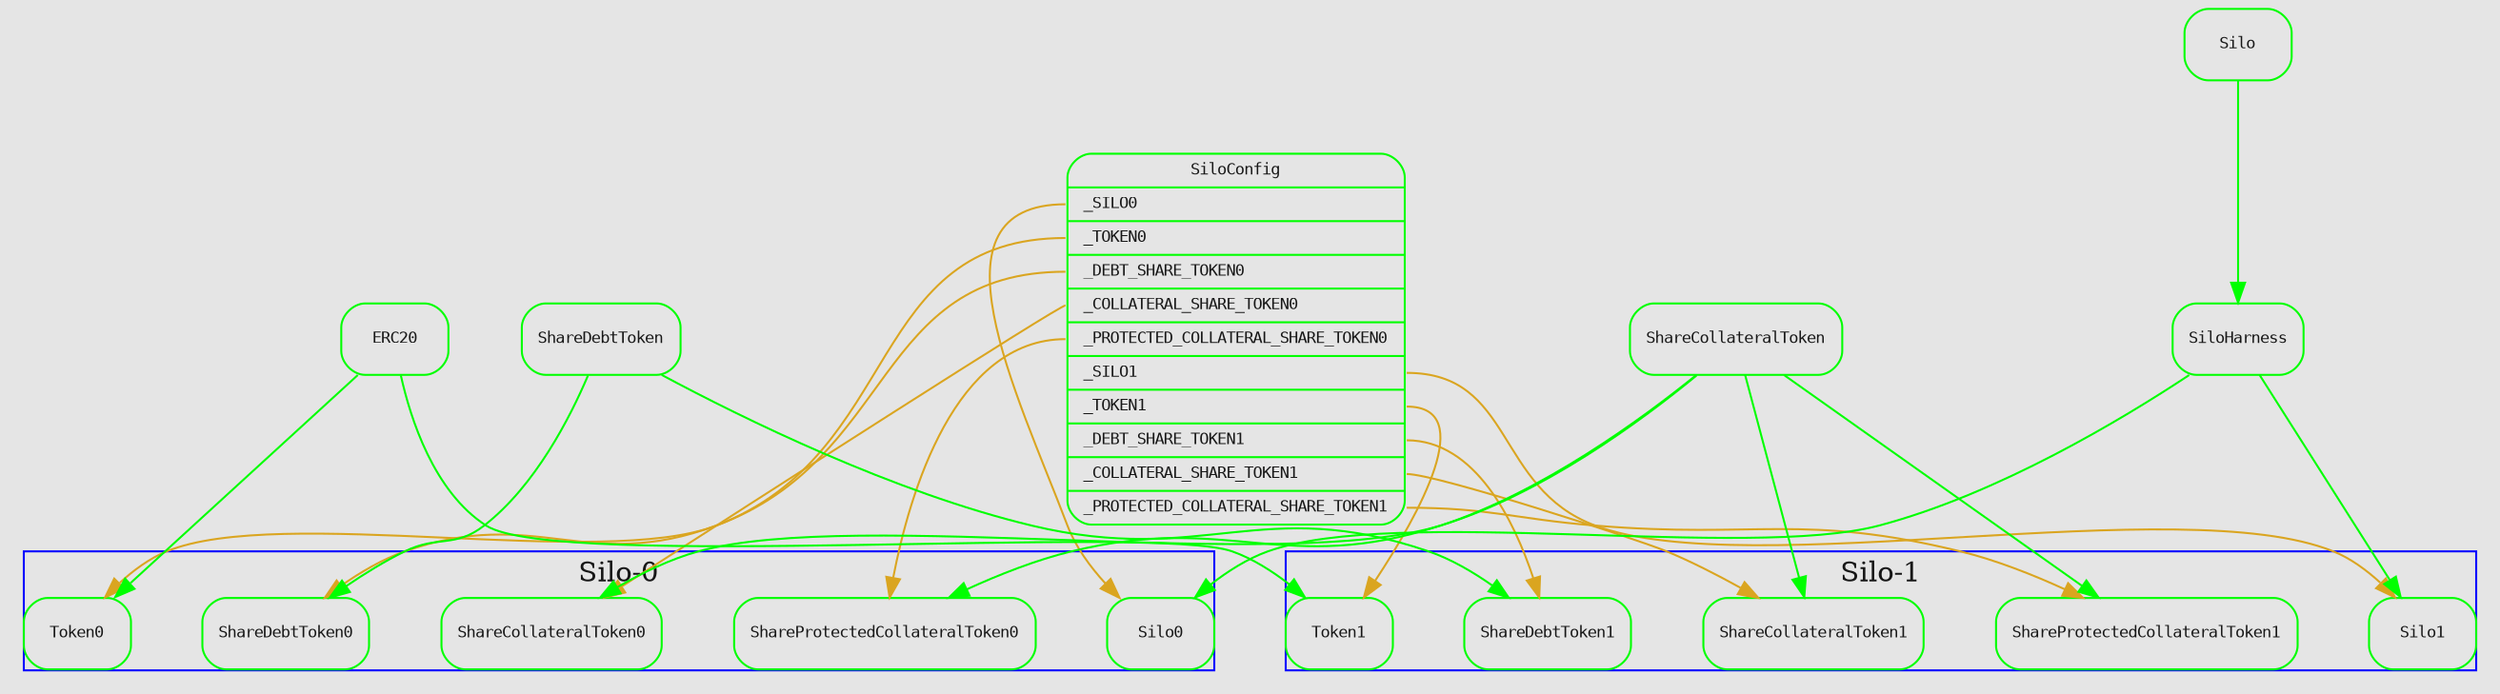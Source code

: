 digraph {
    graph [
        bgcolor=gray90 color=blue fontcolor=gray9
            labelloc=t nodesep=0.5 ranksep=0.5 margin=0
            rankdir=TB 
    ]
    node [
    color=green fontcolor=gray9
        shape=Mrecord fontname="DejaVu Sans Mono" fontsize=8
    ]
    edge [
    color=goldenrod fontcolor=gray9
        arrowhead=normal
        fontname="DejaVu Sans Mono" fontsize=8
    ]

    SiloConfig [
    label="{SiloConfig|
        <_SILO0> _SILO0\l |
        <_TOKEN0> _TOKEN0\l |
        <_DEBT_SHARE_TOKEN0> _DEBT_SHARE_TOKEN0\l |
        <_COLLATERAL_SHARE_TOKEN0> _COLLATERAL_SHARE_TOKEN0\l |
        <_PROTECTED_COLLATERAL_SHARE_TOKEN0> _PROTECTED_COLLATERAL_SHARE_TOKEN0\l | 
        <_SILO1> _SILO1\l |
        <_TOKEN1> _TOKEN1\l |
        <_DEBT_SHARE_TOKEN1> _DEBT_SHARE_TOKEN1\l |
        <_COLLATERAL_SHARE_TOKEN1> _COLLATERAL_SHARE_TOKEN1\l |
        <_PROTECTED_COLLATERAL_SHARE_TOKEN1> _PROTECTED_COLLATERAL_SHARE_TOKEN1\l}"
        tooltip="silo-core/contracts/SiloConfig.sol"
    ]
    SiloConfig:_SILO0 -> Silo0
    SiloConfig:_TOKEN0 -> Token0
    SiloConfig:_DEBT_SHARE_TOKEN0 -> ShareDebtToken0
    SiloConfig:_COLLATERAL_SHARE_TOKEN0 -> ShareCollateralToken0
    SiloConfig:_PROTECTED_COLLATERAL_SHARE_TOKEN0 -> ShareProtectedCollateralToken0

    SiloConfig:_SILO1 -> Silo1
    SiloConfig:_TOKEN1 -> Token1
    SiloConfig:_DEBT_SHARE_TOKEN1 -> ShareDebtToken1
    SiloConfig:_COLLATERAL_SHARE_TOKEN1 -> ShareCollateralToken1
    SiloConfig:_PROTECTED_COLLATERAL_SHARE_TOKEN1 -> ShareProtectedCollateralToken1

    ERC20 [label="ERC20" tooltip="@openzeppelin/contracts/token/ERC20/ERC20.sol"]
    ERC20 -> Token0 [color=green]
    ERC20 -> Token1 [color=green]

    ShareDebtToken [
    label="ShareDebtToken"
        tooltip="silo-core/contracts/utils/ShareDebtToken.sol"
    ]
    ShareDebtToken -> ShareDebtToken0 [color=green]
    ShareDebtToken -> ShareDebtToken1 [color=green]

    ShareCollateralToken [
    label="ShareCollateralToken"
        tooltip="silo-core/contracts/utils/ShareCollateralToken.sol"
    ]
    ShareCollateralToken -> ShareCollateralToken0 [color=green]
    ShareCollateralToken -> ShareCollateralToken1 [color=green]
    ShareCollateralToken -> ShareProtectedCollateralToken0 [color=green]
    ShareCollateralToken -> ShareProtectedCollateralToken1 [color=green]

    SiloHarness [
    label="SiloHarness"
        tooltip="certora/harness/SiloHarness.sol"
        href="https://github.com/Certora/silo-contracts-v2-mirror/blob/shoham/cleaned-setup/certora/harness/SiloHarness.sol"
        target="_blank"
    ]
    Silo [label="Silo" tooltip="silo-core/contracts/Silo.sol"]           
    Silo -> SiloHarness [color=green]
    SiloHarness -> Silo0 [color=green]
    SiloHarness -> Silo1 [color=green]

    subgraph cluster_0 {
        label="Silo-0"
            edge [color=green]
            Silo0 [
            label="Silo0"
                tooltip="certora/harness/silo0/Silo0.sol"
                href="https://github.com/Certora/silo-contracts-v2-mirror/blob/shoham/cleaned-setup/certora/harness/silo0/Silo0.sol"
                target="_blank"
            ]

            Token0 [
            label="Token0"
                tooltip="certora/mocks/Token0.sol"
                href="https://github.com/Certora/silo-contracts-v2-mirror/blob/shoham/cleaned-setup/certora/mocks/Token0.sol"
                target="_blank"
            ]
            ShareDebtToken0 [
            label="ShareDebtToken0"
                tooltip="certora/harness/silo0/ShareDebtToken0.sol"
            ]
            ShareCollateralToken0 [
            label="ShareCollateralToken0"
                tooltip="certora/harness/silo0/ShareCollateralToken0.sol"
            ]
            ShareProtectedCollateralToken0 [
            label="ShareProtectedCollateralToken0"
                tooltip="certora/harness/silo0/ShareProtectedCollateralToken0.sol"
            ]
    }

    subgraph cluster_1 {
        label="Silo-1"
            edge [color=green]
            Silo1 [
            label="Silo1"
                tooltip="certora/harness/silo1/Silo1.sol"
                href="https://github.com/Certora/silo-contracts-v2-mirror/blob/shoham/cleaned-setup/certora/harness/silo1/Silo1.sol"
                target="_blank"
            ]
            Token1 [
            label="Token1"
                tooltip="certora/mocks/Token1.sol"
                href="https://github.com/Certora/silo-contracts-v2-mirror/blob/shoham/cleaned-setup/certora/mocks/Token1.sol"
                target="_blank"
            ]
            ShareDebtToken1 [
            label="ShareDebtToken1"
                tooltip="certora/harness/silo1/ShareDebtToken1.sol"
            ]
            ShareCollateralToken1 [
            label="ShareCollateralToken1"
                tooltip="certora/harness/silo1/ShareCollateralToken1.sol"
            ]
            ShareProtectedCollateralToken1 [
            label="ShareProtectedCollateralToken1"
                tooltip="certora/harness/silo1/ShareProtectedCollateralToken1.sol"
            ]
    }
}
